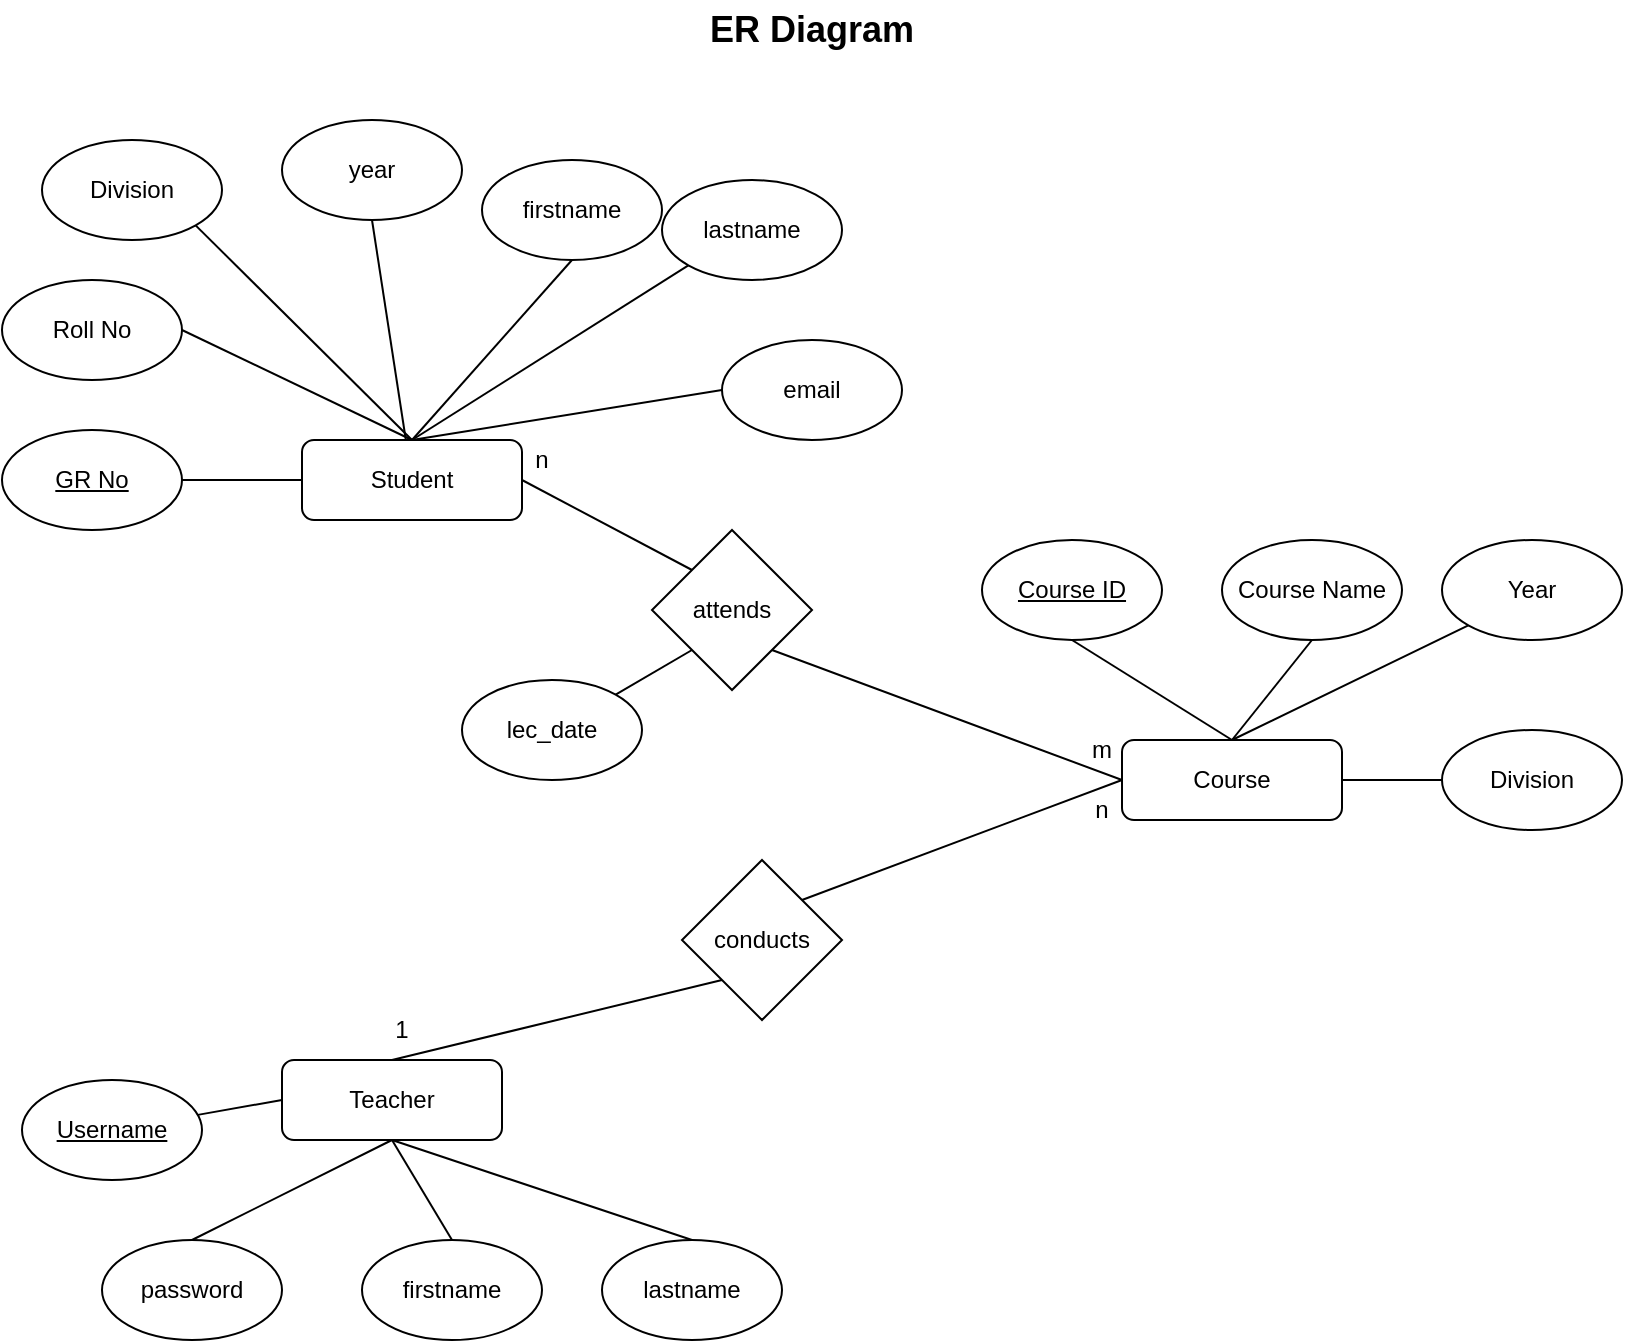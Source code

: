 <mxfile version="21.7.5" type="device">
  <diagram id="R2lEEEUBdFMjLlhIrx00" name="Page-1">
    <mxGraphModel dx="1034" dy="557" grid="1" gridSize="10" guides="1" tooltips="1" connect="1" arrows="1" fold="1" page="1" pageScale="1" pageWidth="850" pageHeight="1100" math="0" shadow="0" extFonts="Permanent Marker^https://fonts.googleapis.com/css?family=Permanent+Marker">
      <root>
        <mxCell id="0" />
        <mxCell id="1" parent="0" />
        <mxCell id="ED_ZxDQChaGQRpakzgAG-1" value="Student" style="rounded=1;whiteSpace=wrap;html=1;" parent="1" vertex="1">
          <mxGeometry x="170" y="230" width="110" height="40" as="geometry" />
        </mxCell>
        <mxCell id="ED_ZxDQChaGQRpakzgAG-2" value="Roll No" style="ellipse;whiteSpace=wrap;html=1;" parent="1" vertex="1">
          <mxGeometry x="20" y="150" width="90" height="50" as="geometry" />
        </mxCell>
        <mxCell id="ED_ZxDQChaGQRpakzgAG-3" value="Division" style="ellipse;whiteSpace=wrap;html=1;" parent="1" vertex="1">
          <mxGeometry x="40" y="80" width="90" height="50" as="geometry" />
        </mxCell>
        <mxCell id="ED_ZxDQChaGQRpakzgAG-4" value="&lt;u&gt;GR No&lt;/u&gt;" style="ellipse;whiteSpace=wrap;html=1;" parent="1" vertex="1">
          <mxGeometry x="20" y="225" width="90" height="50" as="geometry" />
        </mxCell>
        <mxCell id="ED_ZxDQChaGQRpakzgAG-5" value="firstname" style="ellipse;whiteSpace=wrap;html=1;" parent="1" vertex="1">
          <mxGeometry x="260" y="90" width="90" height="50" as="geometry" />
        </mxCell>
        <mxCell id="ED_ZxDQChaGQRpakzgAG-6" value="lastname" style="ellipse;whiteSpace=wrap;html=1;" parent="1" vertex="1">
          <mxGeometry x="350" y="100" width="90" height="50" as="geometry" />
        </mxCell>
        <mxCell id="ED_ZxDQChaGQRpakzgAG-7" value="email" style="ellipse;whiteSpace=wrap;html=1;" parent="1" vertex="1">
          <mxGeometry x="380" y="180" width="90" height="50" as="geometry" />
        </mxCell>
        <mxCell id="ED_ZxDQChaGQRpakzgAG-8" value="&lt;font style=&quot;font-size: 18px;&quot;&gt;&lt;b&gt;ER Diagram&lt;/b&gt;&lt;/font&gt;" style="text;html=1;strokeColor=none;fillColor=none;align=center;verticalAlign=middle;whiteSpace=wrap;rounded=0;" parent="1" vertex="1">
          <mxGeometry x="365" y="10" width="120" height="30" as="geometry" />
        </mxCell>
        <mxCell id="ED_ZxDQChaGQRpakzgAG-9" value="" style="endArrow=none;html=1;rounded=0;entryX=1;entryY=0.5;entryDx=0;entryDy=0;exitX=0;exitY=0.5;exitDx=0;exitDy=0;" parent="1" source="ED_ZxDQChaGQRpakzgAG-1" target="ED_ZxDQChaGQRpakzgAG-4" edge="1">
          <mxGeometry width="50" height="50" relative="1" as="geometry">
            <mxPoint x="400" y="420" as="sourcePoint" />
            <mxPoint x="450" y="370" as="targetPoint" />
          </mxGeometry>
        </mxCell>
        <mxCell id="ED_ZxDQChaGQRpakzgAG-10" value="" style="endArrow=none;html=1;rounded=0;exitX=1;exitY=0.5;exitDx=0;exitDy=0;entryX=0.5;entryY=0;entryDx=0;entryDy=0;" parent="1" source="ED_ZxDQChaGQRpakzgAG-2" target="ED_ZxDQChaGQRpakzgAG-1" edge="1">
          <mxGeometry width="50" height="50" relative="1" as="geometry">
            <mxPoint x="400" y="420" as="sourcePoint" />
            <mxPoint x="450" y="370" as="targetPoint" />
          </mxGeometry>
        </mxCell>
        <mxCell id="ED_ZxDQChaGQRpakzgAG-11" value="" style="endArrow=none;html=1;rounded=0;entryX=1;entryY=1;entryDx=0;entryDy=0;exitX=0.5;exitY=0;exitDx=0;exitDy=0;" parent="1" source="ED_ZxDQChaGQRpakzgAG-1" target="ED_ZxDQChaGQRpakzgAG-3" edge="1">
          <mxGeometry width="50" height="50" relative="1" as="geometry">
            <mxPoint x="400" y="420" as="sourcePoint" />
            <mxPoint x="450" y="370" as="targetPoint" />
          </mxGeometry>
        </mxCell>
        <mxCell id="ED_ZxDQChaGQRpakzgAG-12" value="" style="endArrow=none;html=1;rounded=0;entryX=0.5;entryY=1;entryDx=0;entryDy=0;exitX=0.5;exitY=0;exitDx=0;exitDy=0;" parent="1" source="ED_ZxDQChaGQRpakzgAG-1" target="ED_ZxDQChaGQRpakzgAG-5" edge="1">
          <mxGeometry width="50" height="50" relative="1" as="geometry">
            <mxPoint x="400" y="420" as="sourcePoint" />
            <mxPoint x="450" y="370" as="targetPoint" />
          </mxGeometry>
        </mxCell>
        <mxCell id="ED_ZxDQChaGQRpakzgAG-13" value="" style="endArrow=none;html=1;rounded=0;entryX=0;entryY=1;entryDx=0;entryDy=0;exitX=0.5;exitY=0;exitDx=0;exitDy=0;" parent="1" source="ED_ZxDQChaGQRpakzgAG-1" target="ED_ZxDQChaGQRpakzgAG-6" edge="1">
          <mxGeometry width="50" height="50" relative="1" as="geometry">
            <mxPoint x="400" y="420" as="sourcePoint" />
            <mxPoint x="450" y="370" as="targetPoint" />
          </mxGeometry>
        </mxCell>
        <mxCell id="ED_ZxDQChaGQRpakzgAG-14" value="" style="endArrow=none;html=1;rounded=0;entryX=0;entryY=0.5;entryDx=0;entryDy=0;exitX=0.5;exitY=0;exitDx=0;exitDy=0;" parent="1" source="ED_ZxDQChaGQRpakzgAG-1" target="ED_ZxDQChaGQRpakzgAG-7" edge="1">
          <mxGeometry width="50" height="50" relative="1" as="geometry">
            <mxPoint x="400" y="420" as="sourcePoint" />
            <mxPoint x="450" y="370" as="targetPoint" />
          </mxGeometry>
        </mxCell>
        <mxCell id="ED_ZxDQChaGQRpakzgAG-15" value="Course" style="rounded=1;whiteSpace=wrap;html=1;" parent="1" vertex="1">
          <mxGeometry x="580" y="380" width="110" height="40" as="geometry" />
        </mxCell>
        <mxCell id="ED_ZxDQChaGQRpakzgAG-16" value="&lt;u&gt;Course ID&lt;/u&gt;" style="ellipse;whiteSpace=wrap;html=1;" parent="1" vertex="1">
          <mxGeometry x="510" y="280" width="90" height="50" as="geometry" />
        </mxCell>
        <mxCell id="ED_ZxDQChaGQRpakzgAG-17" value="Course Name" style="ellipse;whiteSpace=wrap;html=1;" parent="1" vertex="1">
          <mxGeometry x="630" y="280" width="90" height="50" as="geometry" />
        </mxCell>
        <mxCell id="ED_ZxDQChaGQRpakzgAG-20" value="Year" style="ellipse;whiteSpace=wrap;html=1;" parent="1" vertex="1">
          <mxGeometry x="740" y="280" width="90" height="50" as="geometry" />
        </mxCell>
        <mxCell id="ED_ZxDQChaGQRpakzgAG-21" value="Division" style="ellipse;whiteSpace=wrap;html=1;" parent="1" vertex="1">
          <mxGeometry x="740" y="375" width="90" height="50" as="geometry" />
        </mxCell>
        <mxCell id="ED_ZxDQChaGQRpakzgAG-22" value="" style="endArrow=none;html=1;rounded=0;entryX=0;entryY=0.5;entryDx=0;entryDy=0;exitX=1;exitY=0.5;exitDx=0;exitDy=0;" parent="1" source="ED_ZxDQChaGQRpakzgAG-15" target="ED_ZxDQChaGQRpakzgAG-21" edge="1">
          <mxGeometry width="50" height="50" relative="1" as="geometry">
            <mxPoint x="400" y="420" as="sourcePoint" />
            <mxPoint x="450" y="370" as="targetPoint" />
          </mxGeometry>
        </mxCell>
        <mxCell id="ED_ZxDQChaGQRpakzgAG-23" value="" style="endArrow=none;html=1;rounded=0;entryX=0.5;entryY=1;entryDx=0;entryDy=0;exitX=0.5;exitY=0;exitDx=0;exitDy=0;" parent="1" source="ED_ZxDQChaGQRpakzgAG-15" target="ED_ZxDQChaGQRpakzgAG-16" edge="1">
          <mxGeometry width="50" height="50" relative="1" as="geometry">
            <mxPoint x="400" y="420" as="sourcePoint" />
            <mxPoint x="450" y="370" as="targetPoint" />
          </mxGeometry>
        </mxCell>
        <mxCell id="ED_ZxDQChaGQRpakzgAG-24" value="" style="endArrow=none;html=1;rounded=0;entryX=0.5;entryY=1;entryDx=0;entryDy=0;exitX=0.5;exitY=0;exitDx=0;exitDy=0;" parent="1" source="ED_ZxDQChaGQRpakzgAG-15" target="ED_ZxDQChaGQRpakzgAG-17" edge="1">
          <mxGeometry width="50" height="50" relative="1" as="geometry">
            <mxPoint x="400" y="420" as="sourcePoint" />
            <mxPoint x="450" y="370" as="targetPoint" />
          </mxGeometry>
        </mxCell>
        <mxCell id="ED_ZxDQChaGQRpakzgAG-25" value="" style="endArrow=none;html=1;rounded=0;entryX=0;entryY=1;entryDx=0;entryDy=0;exitX=0.5;exitY=0;exitDx=0;exitDy=0;" parent="1" source="ED_ZxDQChaGQRpakzgAG-15" target="ED_ZxDQChaGQRpakzgAG-20" edge="1">
          <mxGeometry width="50" height="50" relative="1" as="geometry">
            <mxPoint x="400" y="420" as="sourcePoint" />
            <mxPoint x="450" y="370" as="targetPoint" />
          </mxGeometry>
        </mxCell>
        <mxCell id="ED_ZxDQChaGQRpakzgAG-27" value="Teacher" style="rounded=1;whiteSpace=wrap;html=1;" parent="1" vertex="1">
          <mxGeometry x="160" y="540" width="110" height="40" as="geometry" />
        </mxCell>
        <mxCell id="ED_ZxDQChaGQRpakzgAG-28" value="&lt;u&gt;Username&lt;/u&gt;" style="ellipse;whiteSpace=wrap;html=1;" parent="1" vertex="1">
          <mxGeometry x="30" y="550" width="90" height="50" as="geometry" />
        </mxCell>
        <mxCell id="ED_ZxDQChaGQRpakzgAG-29" value="firstname" style="ellipse;whiteSpace=wrap;html=1;" parent="1" vertex="1">
          <mxGeometry x="200" y="630" width="90" height="50" as="geometry" />
        </mxCell>
        <mxCell id="ED_ZxDQChaGQRpakzgAG-30" value="lastname" style="ellipse;whiteSpace=wrap;html=1;" parent="1" vertex="1">
          <mxGeometry x="320" y="630" width="90" height="50" as="geometry" />
        </mxCell>
        <mxCell id="ED_ZxDQChaGQRpakzgAG-31" value="password" style="ellipse;whiteSpace=wrap;html=1;" parent="1" vertex="1">
          <mxGeometry x="70" y="630" width="90" height="50" as="geometry" />
        </mxCell>
        <mxCell id="ED_ZxDQChaGQRpakzgAG-32" value="" style="endArrow=none;html=1;rounded=0;entryX=0;entryY=0.5;entryDx=0;entryDy=0;" parent="1" source="ED_ZxDQChaGQRpakzgAG-28" target="ED_ZxDQChaGQRpakzgAG-27" edge="1">
          <mxGeometry width="50" height="50" relative="1" as="geometry">
            <mxPoint x="400" y="620" as="sourcePoint" />
            <mxPoint x="450" y="570" as="targetPoint" />
          </mxGeometry>
        </mxCell>
        <mxCell id="ED_ZxDQChaGQRpakzgAG-33" value="" style="endArrow=none;html=1;rounded=0;exitX=0.5;exitY=0;exitDx=0;exitDy=0;entryX=0.5;entryY=1;entryDx=0;entryDy=0;" parent="1" source="ED_ZxDQChaGQRpakzgAG-31" target="ED_ZxDQChaGQRpakzgAG-27" edge="1">
          <mxGeometry width="50" height="50" relative="1" as="geometry">
            <mxPoint x="400" y="620" as="sourcePoint" />
            <mxPoint x="450" y="570" as="targetPoint" />
          </mxGeometry>
        </mxCell>
        <mxCell id="ED_ZxDQChaGQRpakzgAG-34" value="" style="endArrow=none;html=1;rounded=0;exitX=0.5;exitY=0;exitDx=0;exitDy=0;entryX=0.5;entryY=1;entryDx=0;entryDy=0;" parent="1" source="ED_ZxDQChaGQRpakzgAG-29" target="ED_ZxDQChaGQRpakzgAG-27" edge="1">
          <mxGeometry width="50" height="50" relative="1" as="geometry">
            <mxPoint x="400" y="620" as="sourcePoint" />
            <mxPoint x="450" y="570" as="targetPoint" />
          </mxGeometry>
        </mxCell>
        <mxCell id="ED_ZxDQChaGQRpakzgAG-35" value="" style="endArrow=none;html=1;rounded=0;exitX=0.5;exitY=1;exitDx=0;exitDy=0;entryX=0.5;entryY=0;entryDx=0;entryDy=0;" parent="1" source="ED_ZxDQChaGQRpakzgAG-27" target="ED_ZxDQChaGQRpakzgAG-30" edge="1">
          <mxGeometry width="50" height="50" relative="1" as="geometry">
            <mxPoint x="400" y="620" as="sourcePoint" />
            <mxPoint x="450" y="570" as="targetPoint" />
          </mxGeometry>
        </mxCell>
        <mxCell id="ED_ZxDQChaGQRpakzgAG-36" value="conducts" style="rhombus;whiteSpace=wrap;html=1;" parent="1" vertex="1">
          <mxGeometry x="360" y="440" width="80" height="80" as="geometry" />
        </mxCell>
        <mxCell id="ED_ZxDQChaGQRpakzgAG-37" value="" style="endArrow=none;html=1;rounded=0;exitX=0.5;exitY=0;exitDx=0;exitDy=0;entryX=0;entryY=1;entryDx=0;entryDy=0;" parent="1" source="ED_ZxDQChaGQRpakzgAG-27" target="ED_ZxDQChaGQRpakzgAG-36" edge="1">
          <mxGeometry width="50" height="50" relative="1" as="geometry">
            <mxPoint x="400" y="420" as="sourcePoint" />
            <mxPoint x="450" y="370" as="targetPoint" />
          </mxGeometry>
        </mxCell>
        <mxCell id="ED_ZxDQChaGQRpakzgAG-38" value="" style="endArrow=none;html=1;rounded=0;exitX=1;exitY=0;exitDx=0;exitDy=0;entryX=0;entryY=0.5;entryDx=0;entryDy=0;" parent="1" source="ED_ZxDQChaGQRpakzgAG-36" target="ED_ZxDQChaGQRpakzgAG-15" edge="1">
          <mxGeometry width="50" height="50" relative="1" as="geometry">
            <mxPoint x="400" y="420" as="sourcePoint" />
            <mxPoint x="450" y="370" as="targetPoint" />
          </mxGeometry>
        </mxCell>
        <mxCell id="ED_ZxDQChaGQRpakzgAG-39" value="1" style="text;html=1;strokeColor=none;fillColor=none;align=center;verticalAlign=middle;whiteSpace=wrap;rounded=0;" parent="1" vertex="1">
          <mxGeometry x="190" y="510" width="60" height="30" as="geometry" />
        </mxCell>
        <mxCell id="ED_ZxDQChaGQRpakzgAG-41" value="n" style="text;html=1;strokeColor=none;fillColor=none;align=center;verticalAlign=middle;whiteSpace=wrap;rounded=0;" parent="1" vertex="1">
          <mxGeometry x="540" y="400" width="60" height="30" as="geometry" />
        </mxCell>
        <mxCell id="ED_ZxDQChaGQRpakzgAG-42" value="attends" style="rhombus;whiteSpace=wrap;html=1;" parent="1" vertex="1">
          <mxGeometry x="345" y="275" width="80" height="80" as="geometry" />
        </mxCell>
        <mxCell id="ED_ZxDQChaGQRpakzgAG-43" value="" style="endArrow=none;html=1;rounded=0;entryX=1;entryY=0.5;entryDx=0;entryDy=0;exitX=0;exitY=0;exitDx=0;exitDy=0;" parent="1" source="ED_ZxDQChaGQRpakzgAG-42" target="ED_ZxDQChaGQRpakzgAG-1" edge="1">
          <mxGeometry width="50" height="50" relative="1" as="geometry">
            <mxPoint x="400" y="420" as="sourcePoint" />
            <mxPoint x="450" y="370" as="targetPoint" />
          </mxGeometry>
        </mxCell>
        <mxCell id="ED_ZxDQChaGQRpakzgAG-44" value="" style="endArrow=none;html=1;rounded=0;entryX=1;entryY=1;entryDx=0;entryDy=0;exitX=0;exitY=0.5;exitDx=0;exitDy=0;" parent="1" source="ED_ZxDQChaGQRpakzgAG-15" target="ED_ZxDQChaGQRpakzgAG-42" edge="1">
          <mxGeometry width="50" height="50" relative="1" as="geometry">
            <mxPoint x="400" y="420" as="sourcePoint" />
            <mxPoint x="450" y="370" as="targetPoint" />
          </mxGeometry>
        </mxCell>
        <mxCell id="ED_ZxDQChaGQRpakzgAG-45" value="n" style="text;html=1;strokeColor=none;fillColor=none;align=center;verticalAlign=middle;whiteSpace=wrap;rounded=0;" parent="1" vertex="1">
          <mxGeometry x="260" y="225" width="60" height="30" as="geometry" />
        </mxCell>
        <mxCell id="ED_ZxDQChaGQRpakzgAG-46" value="m" style="text;html=1;strokeColor=none;fillColor=none;align=center;verticalAlign=middle;whiteSpace=wrap;rounded=0;" parent="1" vertex="1">
          <mxGeometry x="540" y="370" width="60" height="30" as="geometry" />
        </mxCell>
        <mxCell id="ED_ZxDQChaGQRpakzgAG-48" value="lec_date" style="ellipse;whiteSpace=wrap;html=1;" parent="1" vertex="1">
          <mxGeometry x="250" y="350" width="90" height="50" as="geometry" />
        </mxCell>
        <mxCell id="ED_ZxDQChaGQRpakzgAG-49" value="" style="endArrow=none;html=1;rounded=0;exitX=1;exitY=0;exitDx=0;exitDy=0;entryX=0;entryY=1;entryDx=0;entryDy=0;" parent="1" source="ED_ZxDQChaGQRpakzgAG-48" target="ED_ZxDQChaGQRpakzgAG-42" edge="1">
          <mxGeometry width="50" height="50" relative="1" as="geometry">
            <mxPoint x="400" y="420" as="sourcePoint" />
            <mxPoint x="450" y="370" as="targetPoint" />
          </mxGeometry>
        </mxCell>
        <mxCell id="0_QDDcv01pwl9b4c8rl1-1" value="year" style="ellipse;whiteSpace=wrap;html=1;" vertex="1" parent="1">
          <mxGeometry x="160" y="70" width="90" height="50" as="geometry" />
        </mxCell>
        <mxCell id="0_QDDcv01pwl9b4c8rl1-2" value="" style="endArrow=none;html=1;rounded=0;entryX=0.5;entryY=1;entryDx=0;entryDy=0;" edge="1" parent="1" source="ED_ZxDQChaGQRpakzgAG-1" target="0_QDDcv01pwl9b4c8rl1-1">
          <mxGeometry width="50" height="50" relative="1" as="geometry">
            <mxPoint x="400" y="320" as="sourcePoint" />
            <mxPoint x="450" y="270" as="targetPoint" />
          </mxGeometry>
        </mxCell>
      </root>
    </mxGraphModel>
  </diagram>
</mxfile>
